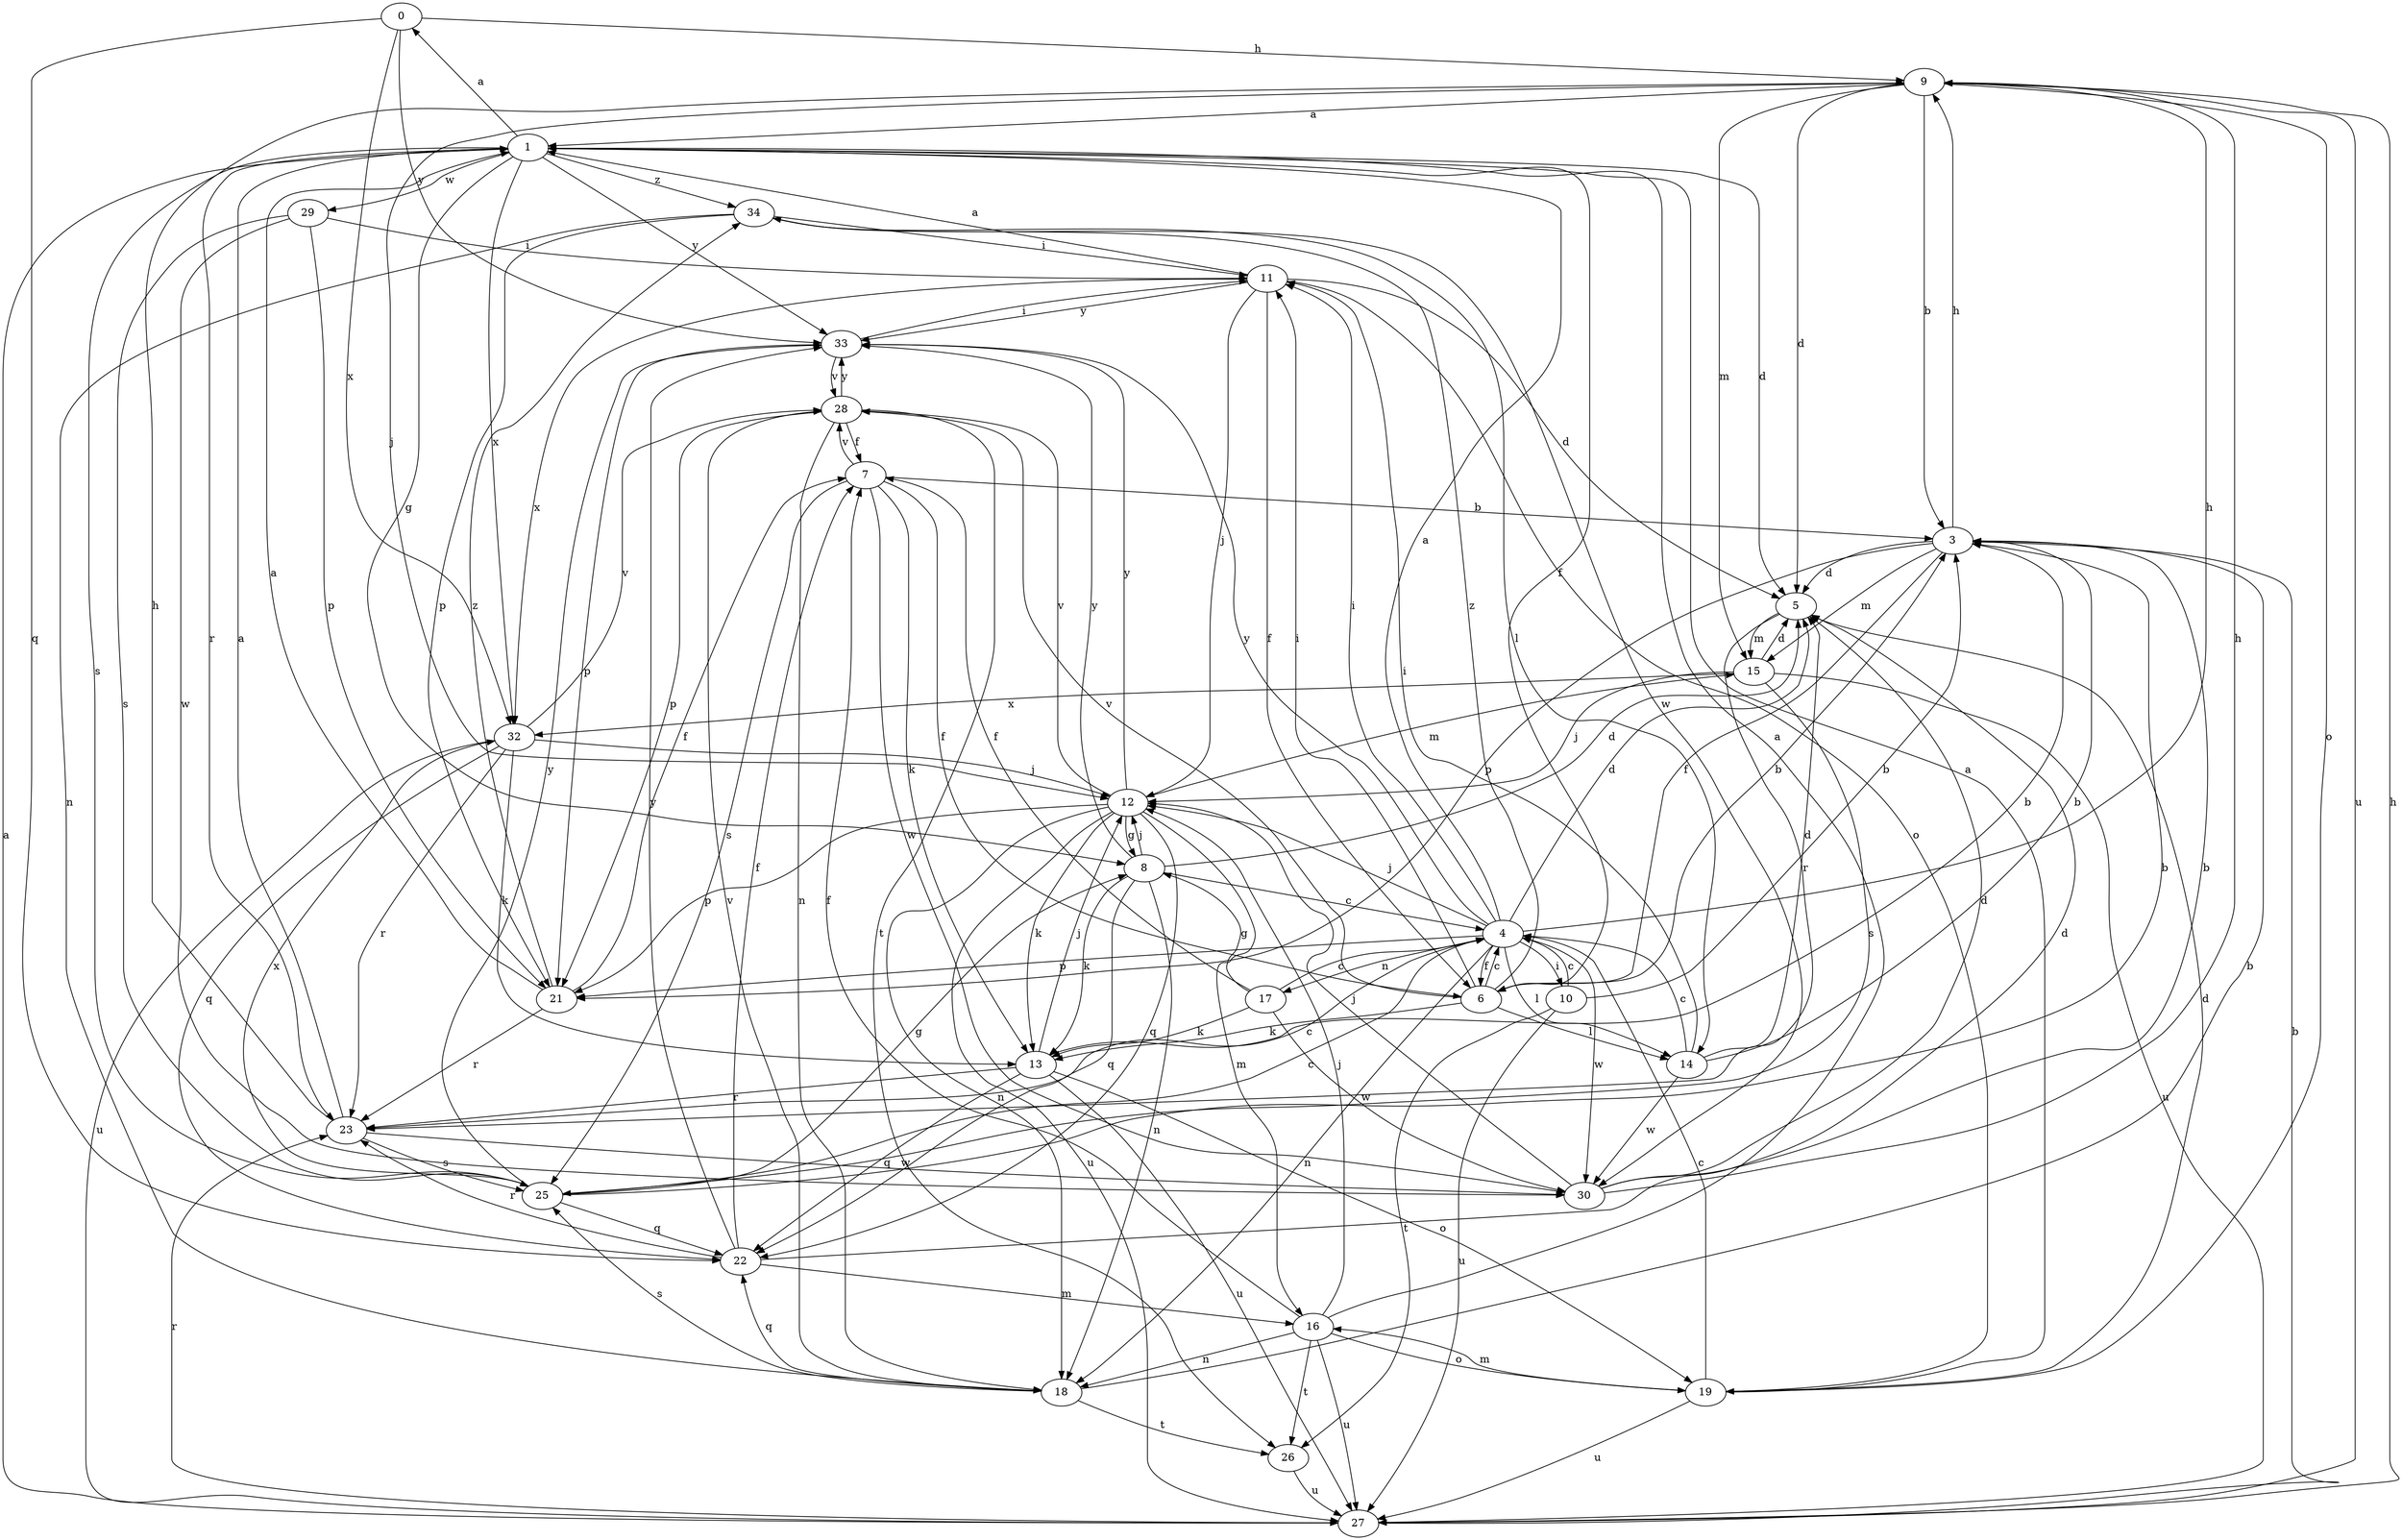strict digraph  {
0;
1;
3;
4;
5;
6;
7;
8;
9;
10;
11;
12;
13;
14;
15;
16;
17;
18;
19;
21;
22;
23;
25;
26;
27;
28;
29;
30;
32;
33;
34;
0 -> 9  [label=h];
0 -> 22  [label=q];
0 -> 32  [label=x];
0 -> 33  [label=y];
1 -> 0  [label=a];
1 -> 5  [label=d];
1 -> 6  [label=f];
1 -> 8  [label=g];
1 -> 23  [label=r];
1 -> 25  [label=s];
1 -> 29  [label=w];
1 -> 32  [label=x];
1 -> 33  [label=y];
1 -> 34  [label=z];
3 -> 5  [label=d];
3 -> 6  [label=f];
3 -> 9  [label=h];
3 -> 15  [label=m];
3 -> 21  [label=p];
4 -> 1  [label=a];
4 -> 5  [label=d];
4 -> 6  [label=f];
4 -> 9  [label=h];
4 -> 10  [label=i];
4 -> 11  [label=i];
4 -> 12  [label=j];
4 -> 14  [label=l];
4 -> 17  [label=n];
4 -> 18  [label=n];
4 -> 21  [label=p];
4 -> 30  [label=w];
4 -> 33  [label=y];
5 -> 15  [label=m];
5 -> 23  [label=r];
6 -> 3  [label=b];
6 -> 4  [label=c];
6 -> 11  [label=i];
6 -> 13  [label=k];
6 -> 14  [label=l];
6 -> 28  [label=v];
6 -> 34  [label=z];
7 -> 3  [label=b];
7 -> 6  [label=f];
7 -> 13  [label=k];
7 -> 25  [label=s];
7 -> 28  [label=v];
7 -> 30  [label=w];
8 -> 4  [label=c];
8 -> 5  [label=d];
8 -> 12  [label=j];
8 -> 13  [label=k];
8 -> 18  [label=n];
8 -> 22  [label=q];
8 -> 33  [label=y];
9 -> 1  [label=a];
9 -> 3  [label=b];
9 -> 5  [label=d];
9 -> 12  [label=j];
9 -> 15  [label=m];
9 -> 19  [label=o];
9 -> 27  [label=u];
10 -> 3  [label=b];
10 -> 4  [label=c];
10 -> 26  [label=t];
10 -> 27  [label=u];
11 -> 1  [label=a];
11 -> 5  [label=d];
11 -> 6  [label=f];
11 -> 12  [label=j];
11 -> 19  [label=o];
11 -> 32  [label=x];
11 -> 33  [label=y];
12 -> 8  [label=g];
12 -> 13  [label=k];
12 -> 15  [label=m];
12 -> 16  [label=m];
12 -> 18  [label=n];
12 -> 21  [label=p];
12 -> 22  [label=q];
12 -> 27  [label=u];
12 -> 28  [label=v];
12 -> 33  [label=y];
13 -> 3  [label=b];
13 -> 12  [label=j];
13 -> 19  [label=o];
13 -> 22  [label=q];
13 -> 23  [label=r];
13 -> 27  [label=u];
14 -> 3  [label=b];
14 -> 4  [label=c];
14 -> 5  [label=d];
14 -> 11  [label=i];
14 -> 30  [label=w];
15 -> 5  [label=d];
15 -> 12  [label=j];
15 -> 25  [label=s];
15 -> 27  [label=u];
15 -> 32  [label=x];
16 -> 1  [label=a];
16 -> 7  [label=f];
16 -> 12  [label=j];
16 -> 18  [label=n];
16 -> 19  [label=o];
16 -> 26  [label=t];
16 -> 27  [label=u];
17 -> 4  [label=c];
17 -> 7  [label=f];
17 -> 8  [label=g];
17 -> 13  [label=k];
17 -> 30  [label=w];
18 -> 3  [label=b];
18 -> 22  [label=q];
18 -> 25  [label=s];
18 -> 26  [label=t];
18 -> 28  [label=v];
19 -> 1  [label=a];
19 -> 4  [label=c];
19 -> 5  [label=d];
19 -> 16  [label=m];
19 -> 27  [label=u];
21 -> 1  [label=a];
21 -> 7  [label=f];
21 -> 23  [label=r];
21 -> 34  [label=z];
22 -> 5  [label=d];
22 -> 7  [label=f];
22 -> 16  [label=m];
22 -> 23  [label=r];
22 -> 33  [label=y];
23 -> 1  [label=a];
23 -> 4  [label=c];
23 -> 9  [label=h];
23 -> 25  [label=s];
23 -> 30  [label=w];
25 -> 3  [label=b];
25 -> 4  [label=c];
25 -> 8  [label=g];
25 -> 22  [label=q];
25 -> 32  [label=x];
25 -> 33  [label=y];
26 -> 27  [label=u];
27 -> 1  [label=a];
27 -> 3  [label=b];
27 -> 9  [label=h];
27 -> 23  [label=r];
28 -> 7  [label=f];
28 -> 18  [label=n];
28 -> 21  [label=p];
28 -> 26  [label=t];
28 -> 33  [label=y];
29 -> 11  [label=i];
29 -> 21  [label=p];
29 -> 25  [label=s];
29 -> 30  [label=w];
30 -> 3  [label=b];
30 -> 5  [label=d];
30 -> 9  [label=h];
30 -> 12  [label=j];
32 -> 12  [label=j];
32 -> 13  [label=k];
32 -> 22  [label=q];
32 -> 23  [label=r];
32 -> 27  [label=u];
32 -> 28  [label=v];
33 -> 11  [label=i];
33 -> 21  [label=p];
33 -> 28  [label=v];
34 -> 11  [label=i];
34 -> 14  [label=l];
34 -> 18  [label=n];
34 -> 21  [label=p];
34 -> 30  [label=w];
}
